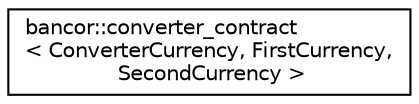 digraph "Graphical Class Hierarchy"
{
  edge [fontname="Helvetica",fontsize="10",labelfontname="Helvetica",labelfontsize="10"];
  node [fontname="Helvetica",fontsize="10",shape=record];
  rankdir="LR";
  Node0 [label="bancor::converter_contract\l\< ConverterCurrency, FirstCurrency,\l SecondCurrency \>",height=0.2,width=0.4,color="black", fillcolor="white", style="filled",URL="$classbancor_1_1converter__contract.html"];
}
